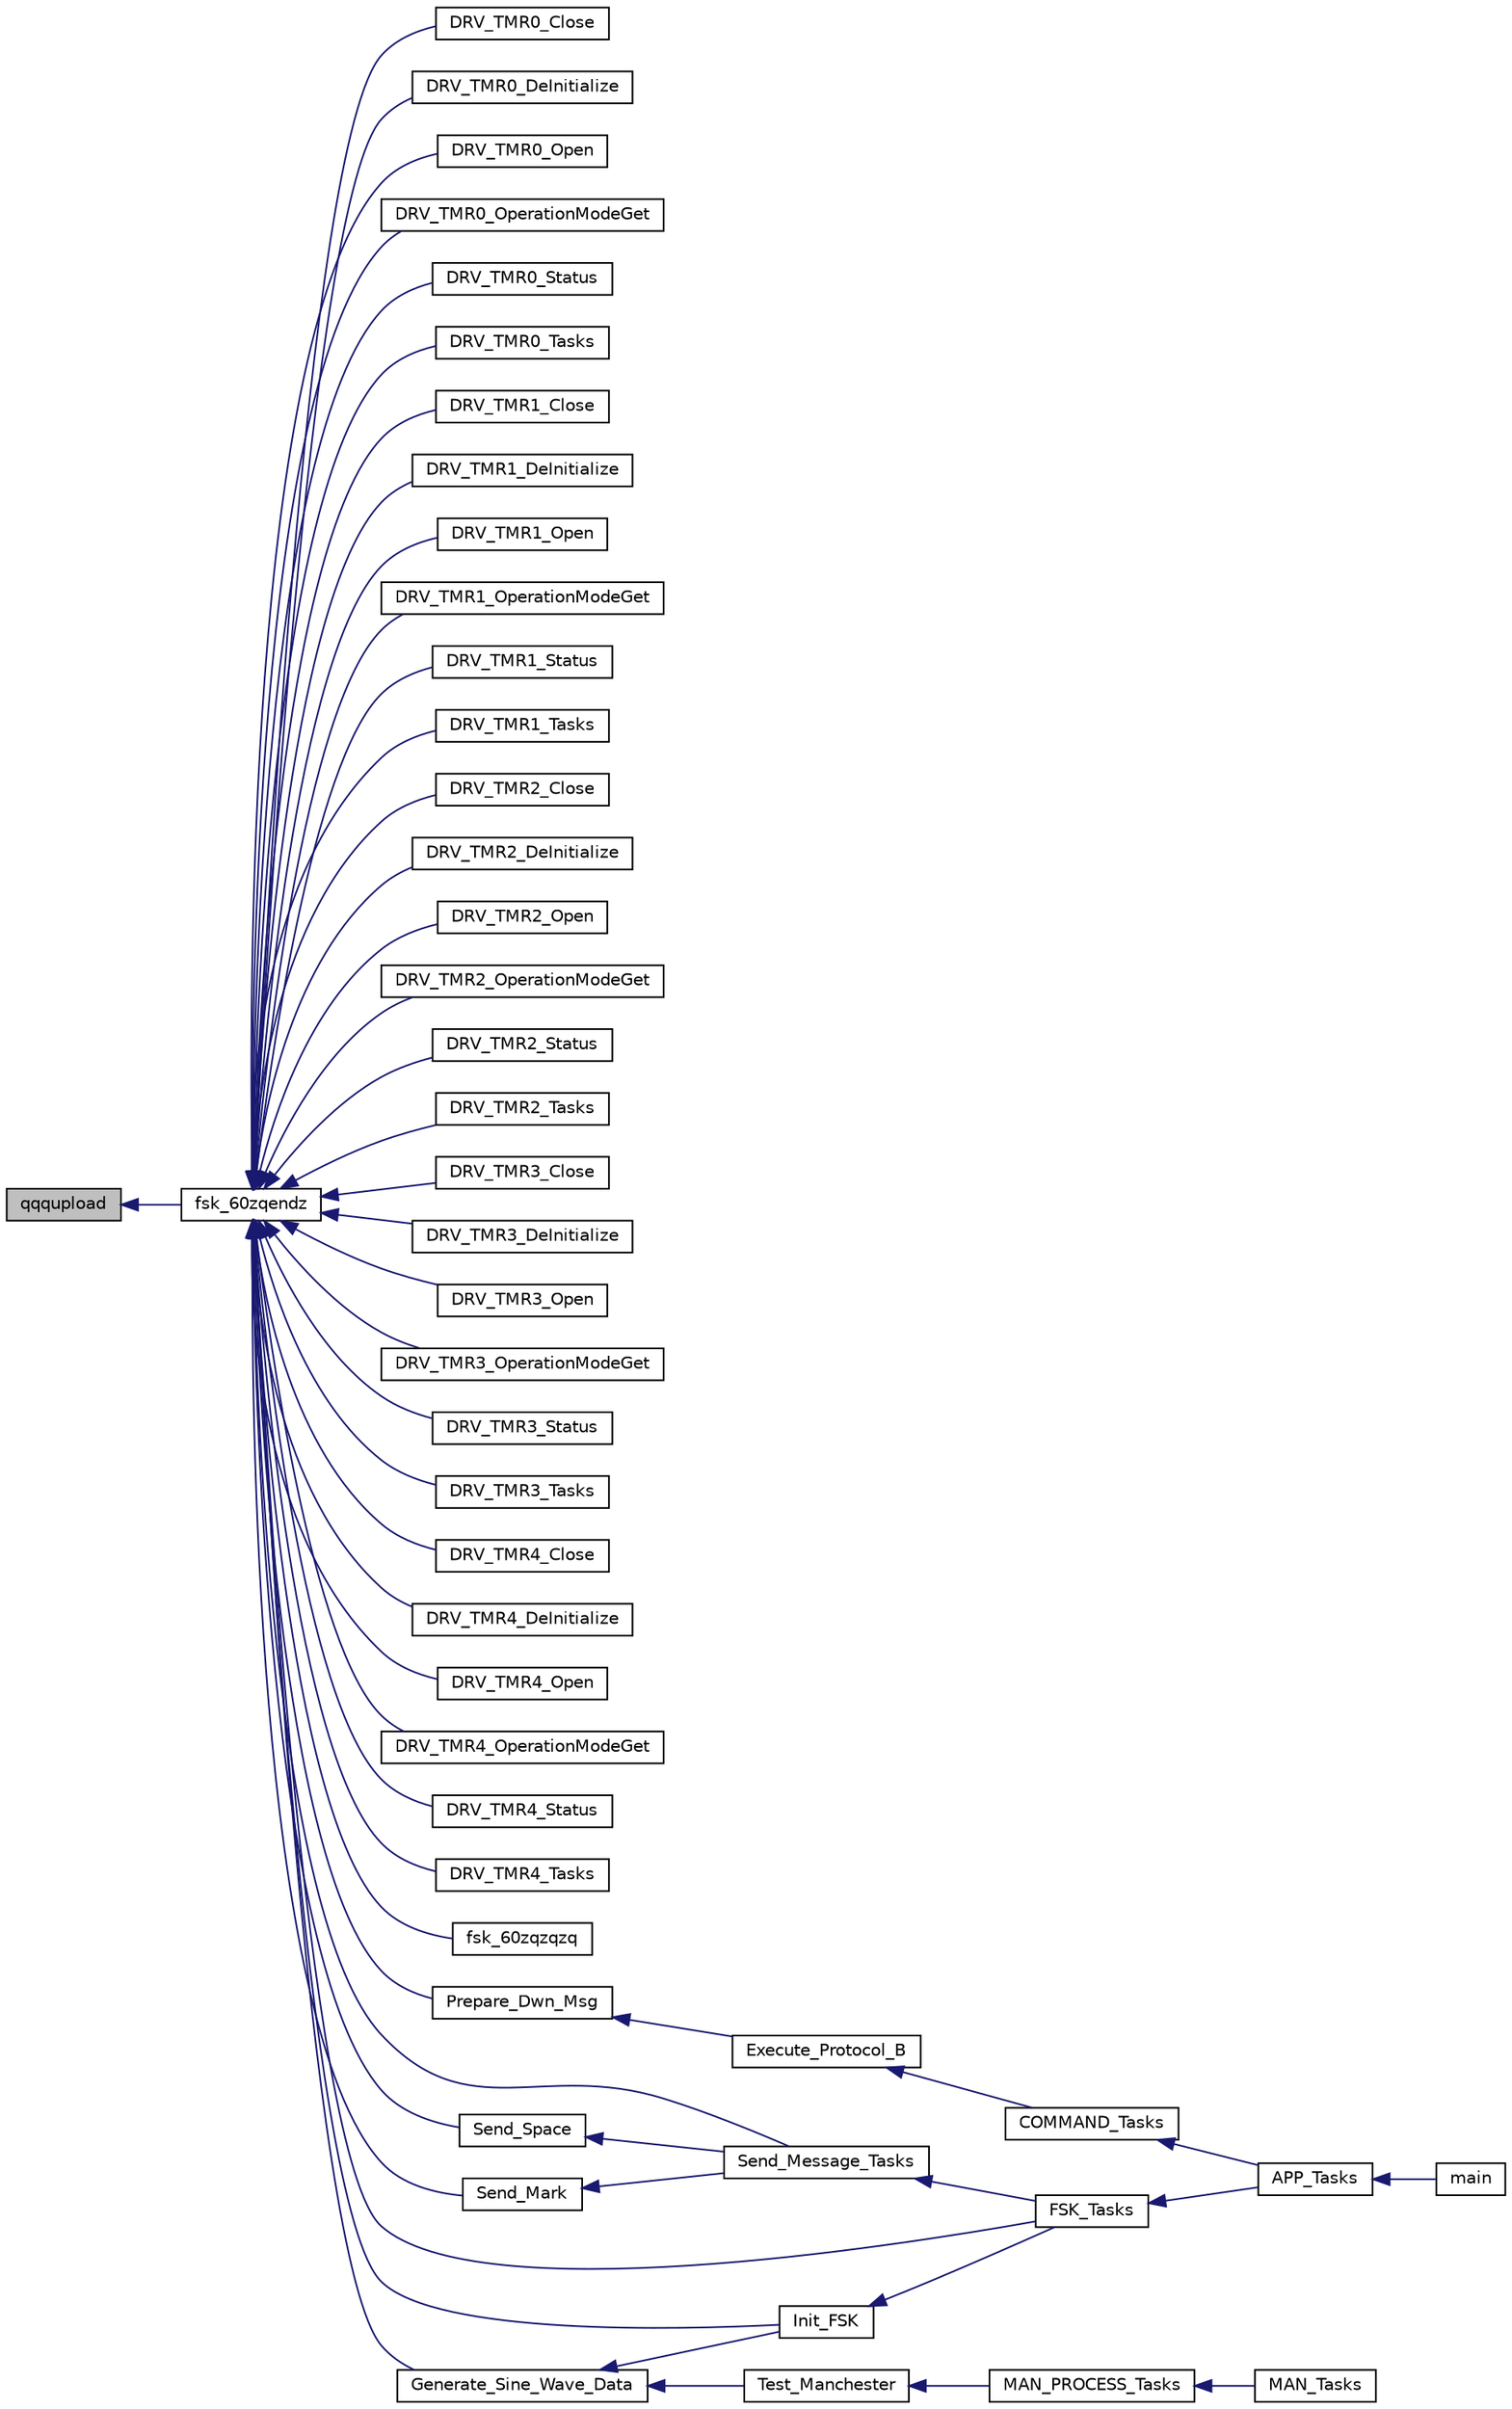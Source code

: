 digraph "qqqupload"
{
  edge [fontname="Helvetica",fontsize="10",labelfontname="Helvetica",labelfontsize="10"];
  node [fontname="Helvetica",fontsize="10",shape=record];
  rankdir="LR";
  Node1817 [label="qqqupload",height=0.2,width=0.4,color="black", fillcolor="grey75", style="filled", fontcolor="black"];
  Node1817 -> Node1818 [dir="back",color="midnightblue",fontsize="10",style="solid",fontname="Helvetica"];
  Node1818 [label="fsk_60zqendz",height=0.2,width=0.4,color="black", fillcolor="white", style="filled",URL="$inszt__fsk_8c.html#a73251ccdc6214ed6ecbd699bd11a67f3"];
  Node1818 -> Node1819 [dir="back",color="midnightblue",fontsize="10",style="solid",fontname="Helvetica"];
  Node1819 [label="DRV_TMR0_Close",height=0.2,width=0.4,color="black", fillcolor="white", style="filled",URL="$inszt__fsk_8c.html#a32eae35a1e64a44969e70c746ec9cdc2"];
  Node1818 -> Node1820 [dir="back",color="midnightblue",fontsize="10",style="solid",fontname="Helvetica"];
  Node1820 [label="DRV_TMR0_DeInitialize",height=0.2,width=0.4,color="black", fillcolor="white", style="filled",URL="$inszt__fsk_8c.html#ac35e22ce2277246569aa15a0142f42de"];
  Node1818 -> Node1821 [dir="back",color="midnightblue",fontsize="10",style="solid",fontname="Helvetica"];
  Node1821 [label="DRV_TMR0_Open",height=0.2,width=0.4,color="black", fillcolor="white", style="filled",URL="$inszt__fsk_8c.html#a6185be0b1acc5308100e9c168c6d9882"];
  Node1818 -> Node1822 [dir="back",color="midnightblue",fontsize="10",style="solid",fontname="Helvetica"];
  Node1822 [label="DRV_TMR0_OperationModeGet",height=0.2,width=0.4,color="black", fillcolor="white", style="filled",URL="$inszt__fsk_8c.html#a75154e72363837310412c5f0f77ca99b"];
  Node1818 -> Node1823 [dir="back",color="midnightblue",fontsize="10",style="solid",fontname="Helvetica"];
  Node1823 [label="DRV_TMR0_Status",height=0.2,width=0.4,color="black", fillcolor="white", style="filled",URL="$inszt__fsk_8c.html#aa0b45abb3787c0b80fba63077983fda6"];
  Node1818 -> Node1824 [dir="back",color="midnightblue",fontsize="10",style="solid",fontname="Helvetica"];
  Node1824 [label="DRV_TMR0_Tasks",height=0.2,width=0.4,color="black", fillcolor="white", style="filled",URL="$inszt__fsk_8c.html#a074ed24077060483c762988f726d23e9"];
  Node1818 -> Node1825 [dir="back",color="midnightblue",fontsize="10",style="solid",fontname="Helvetica"];
  Node1825 [label="DRV_TMR1_Close",height=0.2,width=0.4,color="black", fillcolor="white", style="filled",URL="$inszt__fsk_8c.html#a6a5cde4bb2a1f040394eff6085aa1d59"];
  Node1818 -> Node1826 [dir="back",color="midnightblue",fontsize="10",style="solid",fontname="Helvetica"];
  Node1826 [label="DRV_TMR1_DeInitialize",height=0.2,width=0.4,color="black", fillcolor="white", style="filled",URL="$inszt__fsk_8c.html#abf7739f5097a1ceff5268ea070a35c9e"];
  Node1818 -> Node1827 [dir="back",color="midnightblue",fontsize="10",style="solid",fontname="Helvetica"];
  Node1827 [label="DRV_TMR1_Open",height=0.2,width=0.4,color="black", fillcolor="white", style="filled",URL="$inszt__fsk_8c.html#ac23662f1a2e62aff3d8576b4fb403b5e"];
  Node1818 -> Node1828 [dir="back",color="midnightblue",fontsize="10",style="solid",fontname="Helvetica"];
  Node1828 [label="DRV_TMR1_OperationModeGet",height=0.2,width=0.4,color="black", fillcolor="white", style="filled",URL="$inszt__fsk_8c.html#a2ddcb52c248a14db2f5d3cc2b8396b4d"];
  Node1818 -> Node1829 [dir="back",color="midnightblue",fontsize="10",style="solid",fontname="Helvetica"];
  Node1829 [label="DRV_TMR1_Status",height=0.2,width=0.4,color="black", fillcolor="white", style="filled",URL="$inszt__fsk_8c.html#af0b509a65d0cc40830845f905e72f383"];
  Node1818 -> Node1830 [dir="back",color="midnightblue",fontsize="10",style="solid",fontname="Helvetica"];
  Node1830 [label="DRV_TMR1_Tasks",height=0.2,width=0.4,color="black", fillcolor="white", style="filled",URL="$inszt__fsk_8c.html#a0c01e1083b80ad88b2bc0fae758b1f0e"];
  Node1818 -> Node1831 [dir="back",color="midnightblue",fontsize="10",style="solid",fontname="Helvetica"];
  Node1831 [label="DRV_TMR2_Close",height=0.2,width=0.4,color="black", fillcolor="white", style="filled",URL="$inszt__fsk_8c.html#a5ad44e5f36f8a566c396331e7c08c15d"];
  Node1818 -> Node1832 [dir="back",color="midnightblue",fontsize="10",style="solid",fontname="Helvetica"];
  Node1832 [label="DRV_TMR2_DeInitialize",height=0.2,width=0.4,color="black", fillcolor="white", style="filled",URL="$inszt__fsk_8c.html#a0aa800750e31f5d3aea0afcd7faa41fe"];
  Node1818 -> Node1833 [dir="back",color="midnightblue",fontsize="10",style="solid",fontname="Helvetica"];
  Node1833 [label="DRV_TMR2_Open",height=0.2,width=0.4,color="black", fillcolor="white", style="filled",URL="$inszt__fsk_8c.html#ae3ec2e7d926f1dfcf4d5b4ec3f4452b1"];
  Node1818 -> Node1834 [dir="back",color="midnightblue",fontsize="10",style="solid",fontname="Helvetica"];
  Node1834 [label="DRV_TMR2_OperationModeGet",height=0.2,width=0.4,color="black", fillcolor="white", style="filled",URL="$inszt__fsk_8c.html#aaec612bc5ca6823e226aa9e168f0f7e4"];
  Node1818 -> Node1835 [dir="back",color="midnightblue",fontsize="10",style="solid",fontname="Helvetica"];
  Node1835 [label="DRV_TMR2_Status",height=0.2,width=0.4,color="black", fillcolor="white", style="filled",URL="$inszt__fsk_8c.html#ab66021f387d5cbb3e7ab20b7718aa773"];
  Node1818 -> Node1836 [dir="back",color="midnightblue",fontsize="10",style="solid",fontname="Helvetica"];
  Node1836 [label="DRV_TMR2_Tasks",height=0.2,width=0.4,color="black", fillcolor="white", style="filled",URL="$inszt__fsk_8c.html#a4cae103296c260a0cacd0bfbb02abec6"];
  Node1818 -> Node1837 [dir="back",color="midnightblue",fontsize="10",style="solid",fontname="Helvetica"];
  Node1837 [label="DRV_TMR3_Close",height=0.2,width=0.4,color="black", fillcolor="white", style="filled",URL="$inszt__fsk_8c.html#a5dd9fa4b5c96ae83f17ed22952b3526b"];
  Node1818 -> Node1838 [dir="back",color="midnightblue",fontsize="10",style="solid",fontname="Helvetica"];
  Node1838 [label="DRV_TMR3_DeInitialize",height=0.2,width=0.4,color="black", fillcolor="white", style="filled",URL="$inszt__fsk_8c.html#a51119949a1b0dc2ade9d15cd3eef3cf9"];
  Node1818 -> Node1839 [dir="back",color="midnightblue",fontsize="10",style="solid",fontname="Helvetica"];
  Node1839 [label="DRV_TMR3_Open",height=0.2,width=0.4,color="black", fillcolor="white", style="filled",URL="$inszt__fsk_8c.html#a14def85d2721c6fe7a0f52e5da985745"];
  Node1818 -> Node1840 [dir="back",color="midnightblue",fontsize="10",style="solid",fontname="Helvetica"];
  Node1840 [label="DRV_TMR3_OperationModeGet",height=0.2,width=0.4,color="black", fillcolor="white", style="filled",URL="$inszt__fsk_8c.html#aba3d374b5742c8fed77fb9c5125906e8"];
  Node1818 -> Node1841 [dir="back",color="midnightblue",fontsize="10",style="solid",fontname="Helvetica"];
  Node1841 [label="DRV_TMR3_Status",height=0.2,width=0.4,color="black", fillcolor="white", style="filled",URL="$inszt__fsk_8c.html#ab337820f2261ee63bfbdbe91f999de92"];
  Node1818 -> Node1842 [dir="back",color="midnightblue",fontsize="10",style="solid",fontname="Helvetica"];
  Node1842 [label="DRV_TMR3_Tasks",height=0.2,width=0.4,color="black", fillcolor="white", style="filled",URL="$inszt__fsk_8c.html#ac4622292b2dab66f9b5ae9778db08478"];
  Node1818 -> Node1843 [dir="back",color="midnightblue",fontsize="10",style="solid",fontname="Helvetica"];
  Node1843 [label="DRV_TMR4_Close",height=0.2,width=0.4,color="black", fillcolor="white", style="filled",URL="$inszt__fsk_8c.html#abca98245dd4f6348cc96c19911fa2f7f"];
  Node1818 -> Node1844 [dir="back",color="midnightblue",fontsize="10",style="solid",fontname="Helvetica"];
  Node1844 [label="DRV_TMR4_DeInitialize",height=0.2,width=0.4,color="black", fillcolor="white", style="filled",URL="$inszt__fsk_8c.html#a24315793d9553d184024aea496534bc5"];
  Node1818 -> Node1845 [dir="back",color="midnightblue",fontsize="10",style="solid",fontname="Helvetica"];
  Node1845 [label="DRV_TMR4_Open",height=0.2,width=0.4,color="black", fillcolor="white", style="filled",URL="$inszt__fsk_8c.html#a6e2c39c5a9d8b23859be0e673b43b1b9"];
  Node1818 -> Node1846 [dir="back",color="midnightblue",fontsize="10",style="solid",fontname="Helvetica"];
  Node1846 [label="DRV_TMR4_OperationModeGet",height=0.2,width=0.4,color="black", fillcolor="white", style="filled",URL="$inszt__fsk_8c.html#ad47780c4b3a36ef4f64841b0106a751d"];
  Node1818 -> Node1847 [dir="back",color="midnightblue",fontsize="10",style="solid",fontname="Helvetica"];
  Node1847 [label="DRV_TMR4_Status",height=0.2,width=0.4,color="black", fillcolor="white", style="filled",URL="$inszt__fsk_8c.html#aeb55a9257642cf221bcb641b25033668"];
  Node1818 -> Node1848 [dir="back",color="midnightblue",fontsize="10",style="solid",fontname="Helvetica"];
  Node1848 [label="DRV_TMR4_Tasks",height=0.2,width=0.4,color="black", fillcolor="white", style="filled",URL="$inszt__fsk_8c.html#a97a4bb302673812056f8ad54ea70b59e"];
  Node1818 -> Node1849 [dir="back",color="midnightblue",fontsize="10",style="solid",fontname="Helvetica"];
  Node1849 [label="fsk_60zqzqzq",height=0.2,width=0.4,color="black", fillcolor="white", style="filled",URL="$inszt__fsk_8c.html#a60375f587b3c3e67b586d66f640a720c"];
  Node1818 -> Node1850 [dir="back",color="midnightblue",fontsize="10",style="solid",fontname="Helvetica"];
  Node1850 [label="FSK_Tasks",height=0.2,width=0.4,color="black", fillcolor="white", style="filled",URL="$inszt__fsk_8c.html#a86e42784b2bc0d852d28898161103760"];
  Node1850 -> Node1851 [dir="back",color="midnightblue",fontsize="10",style="solid",fontname="Helvetica"];
  Node1851 [label="APP_Tasks",height=0.2,width=0.4,color="black", fillcolor="white", style="filled",URL="$inszt__app_8c.html#a859aee46b660cfee47cfd45ce08f6862"];
  Node1851 -> Node1852 [dir="back",color="midnightblue",fontsize="10",style="solid",fontname="Helvetica"];
  Node1852 [label="main",height=0.2,width=0.4,color="black", fillcolor="white", style="filled",URL="$inszt__main_8c.html#a840291bc02cba5474a4cb46a9b9566fe"];
  Node1818 -> Node1853 [dir="back",color="midnightblue",fontsize="10",style="solid",fontname="Helvetica"];
  Node1853 [label="Generate_Sine_Wave_Data",height=0.2,width=0.4,color="black", fillcolor="white", style="filled",URL="$inszt__fsk_8c.html#addea2446d70661efa9c99a5c78073ffa"];
  Node1853 -> Node1854 [dir="back",color="midnightblue",fontsize="10",style="solid",fontname="Helvetica"];
  Node1854 [label="Init_FSK",height=0.2,width=0.4,color="black", fillcolor="white", style="filled",URL="$inszt__fsk_8c.html#abf81b4f4803cca658397c138bc6fe2d0"];
  Node1854 -> Node1850 [dir="back",color="midnightblue",fontsize="10",style="solid",fontname="Helvetica"];
  Node1853 -> Node1855 [dir="back",color="midnightblue",fontsize="10",style="solid",fontname="Helvetica"];
  Node1855 [label="Test_Manchester",height=0.2,width=0.4,color="black", fillcolor="white", style="filled",URL="$inszt__man_8c.html#a58180a4bddf2eb82b49ce86257a95346"];
  Node1855 -> Node1856 [dir="back",color="midnightblue",fontsize="10",style="solid",fontname="Helvetica"];
  Node1856 [label="MAN_PROCESS_Tasks",height=0.2,width=0.4,color="black", fillcolor="white", style="filled",URL="$inszt__man_8c.html#a48e348dab43f9719d4c7f62dcdc91ccf"];
  Node1856 -> Node1857 [dir="back",color="midnightblue",fontsize="10",style="solid",fontname="Helvetica"];
  Node1857 [label="MAN_Tasks",height=0.2,width=0.4,color="black", fillcolor="white", style="filled",URL="$man_8h.html#aee1e768706fd21921cca7b874ff4f232"];
  Node1818 -> Node1854 [dir="back",color="midnightblue",fontsize="10",style="solid",fontname="Helvetica"];
  Node1818 -> Node1858 [dir="back",color="midnightblue",fontsize="10",style="solid",fontname="Helvetica"];
  Node1858 [label="Prepare_Dwn_Msg",height=0.2,width=0.4,color="black", fillcolor="white", style="filled",URL="$inszt__fsk_8c.html#af03119517238e3e23ca0fd0ade4eabfa"];
  Node1858 -> Node1859 [dir="back",color="midnightblue",fontsize="10",style="solid",fontname="Helvetica"];
  Node1859 [label="Execute_Protocol_B",height=0.2,width=0.4,color="black", fillcolor="white", style="filled",URL="$inszt__commands_8c.html#a8e4d3181dba6334ad9065acfbca9e2ab"];
  Node1859 -> Node1860 [dir="back",color="midnightblue",fontsize="10",style="solid",fontname="Helvetica"];
  Node1860 [label="COMMAND_Tasks",height=0.2,width=0.4,color="black", fillcolor="white", style="filled",URL="$inszt__commands_8c.html#a18253442833a6f9dcc1031492524596c"];
  Node1860 -> Node1851 [dir="back",color="midnightblue",fontsize="10",style="solid",fontname="Helvetica"];
  Node1818 -> Node1861 [dir="back",color="midnightblue",fontsize="10",style="solid",fontname="Helvetica"];
  Node1861 [label="Send_Mark",height=0.2,width=0.4,color="black", fillcolor="white", style="filled",URL="$inszt__fsk_8c.html#af6df46cfba14cca3d40316ea7fd73864"];
  Node1861 -> Node1862 [dir="back",color="midnightblue",fontsize="10",style="solid",fontname="Helvetica"];
  Node1862 [label="Send_Message_Tasks",height=0.2,width=0.4,color="black", fillcolor="white", style="filled",URL="$inszt__fsk_8c.html#a45a8cc3ff099bf7fc92d3f6328fc0177"];
  Node1862 -> Node1850 [dir="back",color="midnightblue",fontsize="10",style="solid",fontname="Helvetica"];
  Node1818 -> Node1862 [dir="back",color="midnightblue",fontsize="10",style="solid",fontname="Helvetica"];
  Node1818 -> Node1863 [dir="back",color="midnightblue",fontsize="10",style="solid",fontname="Helvetica"];
  Node1863 [label="Send_Space",height=0.2,width=0.4,color="black", fillcolor="white", style="filled",URL="$inszt__fsk_8c.html#ad64d2f0c440d4a040bc0efd2f44d24e4"];
  Node1863 -> Node1862 [dir="back",color="midnightblue",fontsize="10",style="solid",fontname="Helvetica"];
}

